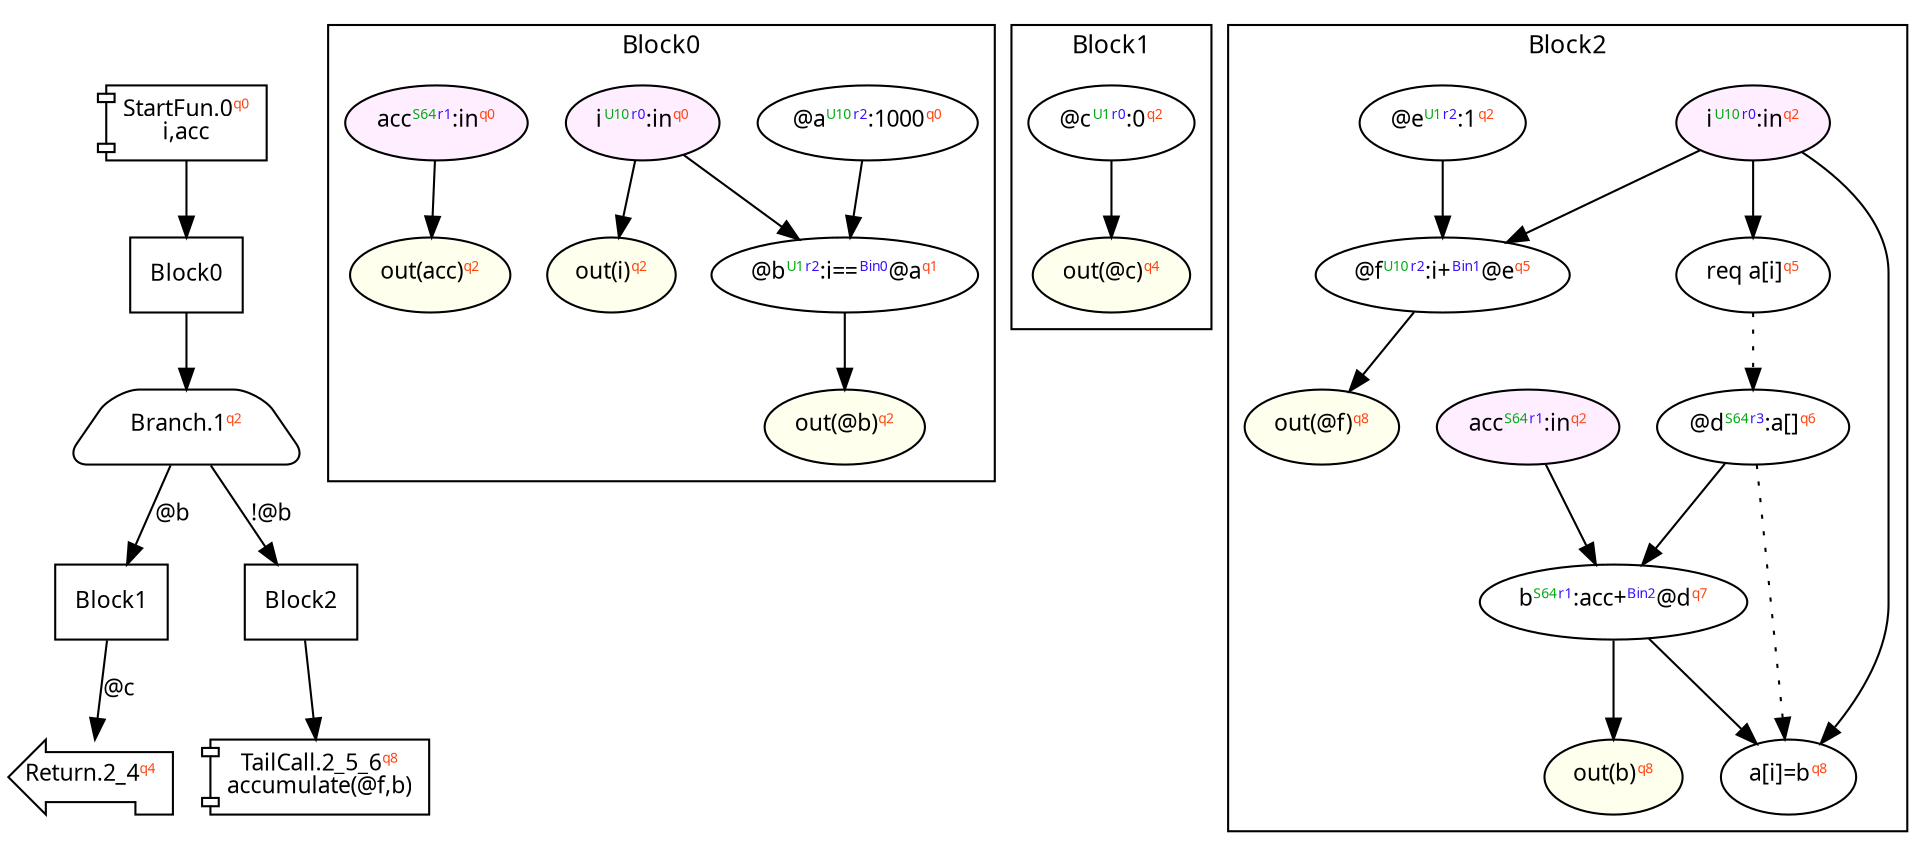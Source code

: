 digraph Program_ {
  graph [fontname = "Monaco", fontsize = 12, ranksep = 0.5];
  node [shape = box, fontname = "Monaco", fontsize = 11; colorscheme = pastel19];
  edge [fontname = "Monaco", fontsize = 11; colorscheme = pastel19];
  Jump0[label = <StartFun.0<font color="#ff4411" point-size="8"><sup>q0</sup></font><br/>i,acc>; shape = component];
  Jump0 -> Block0;
  Jump1[
    label = <Branch.1<font color="#ff4411" point-size="8"><sup>q2</sup></font>>;
    shape = trapezium; style = rounded;
  ];
  Block0 -> Jump1;
  Jump1 -> Block1 [label="@b"];
  Jump1 -> Block2 [label="!@b"];
  Jump2_4[label = <Return.2_4<font color="#ff4411" point-size="8"><sup>q4</sup></font>>; shape = lpromoter];
  Block1 -> Jump2_4 [label="@c"];
  Jump2_5_6[label = <TailCall.2_5_6<font color="#ff4411" point-size="8"><sup>q8</sup></font><br/>accumulate(@f,b)>; shape = component];
  Block2 -> Jump2_5_6;
  Block0 [label = "Block0"];
  Block1 [label = "Block1"];
  Block2 [label = "Block2"];
  subgraph cluster_dfg_Block0 {
    node [shape = oval];
    label = "Block0";
    0 [label=<@a<font color="#00aa11" point-size="8"><sup>U10</sup></font><font color="#3311ff" point-size="8"><sup>r2</sup></font>:1000<font color="#ff4411" point-size="8"><sup>q0</sup></font>>; ];
    20 [label=<out(@b)<font color="#ff4411" point-size="8"><sup>q2</sup></font>>; style="filled"; fillcolor="#ffffee";];
    1 [label=<@b<font color="#00aa11" point-size="8"><sup>U1</sup></font><font color="#3311ff" point-size="8"><sup>r2</sup></font>:i==<font color="#3311ff" point-size="8"><sup>Bin0</sup></font>@a<font color="#ff4411" point-size="8"><sup>q1</sup></font>>; ];
    17 [label=<i<font color="#00aa11" point-size="8"><sup>U10</sup></font><font color="#3311ff" point-size="8"><sup>r0</sup></font>:in<font color="#ff4411" point-size="8"><sup>q0</sup></font>>; style="filled"; fillcolor="#ffeeff";];
    18 [label=<out(acc)<font color="#ff4411" point-size="8"><sup>q2</sup></font>>; style="filled"; fillcolor="#ffffee";];
    16 [label=<acc<font color="#00aa11" point-size="8"><sup>S64</sup></font><font color="#3311ff" point-size="8"><sup>r1</sup></font>:in<font color="#ff4411" point-size="8"><sup>q0</sup></font>>; style="filled"; fillcolor="#ffeeff";];
    19 [label=<out(i)<font color="#ff4411" point-size="8"><sup>q2</sup></font>>; style="filled"; fillcolor="#ffffee";];
    0 -> 1;
    1 -> 20;
    16 -> 18;
    17 -> 1;
    17 -> 19;
  }
  subgraph cluster_dfg_Block1 {
    node [shape = oval];
    label = "Block1";
    2 [label=<@c<font color="#00aa11" point-size="8"><sup>U1</sup></font><font color="#3311ff" point-size="8"><sup>r0</sup></font>:0<font color="#ff4411" point-size="8"><sup>q2</sup></font>>; ];
    12 [label=<out(@c)<font color="#ff4411" point-size="8"><sup>q4</sup></font>>; style="filled"; fillcolor="#ffffee";];
    2 -> 12;
  }
  subgraph cluster_dfg_Block2 {
    node [shape = oval];
    label = "Block2";
    5 [label=<b<font color="#00aa11" point-size="8"><sup>S64</sup></font><font color="#3311ff" point-size="8"><sup>r1</sup></font>:acc+<font color="#3311ff" point-size="8"><sup>Bin2</sup></font>@d<font color="#ff4411" point-size="8"><sup>q7</sup></font>>; ];
    14 [label=<i<font color="#00aa11" point-size="8"><sup>U10</sup></font><font color="#3311ff" point-size="8"><sup>r0</sup></font>:in<font color="#ff4411" point-size="8"><sup>q2</sup></font>>; style="filled"; fillcolor="#ffeeff";];
    6 [label=<a[i]=b<font color="#ff4411" point-size="8"><sup>q8</sup></font>>; ];
    21 [label=<out(@f)<font color="#ff4411" point-size="8"><sup>q8</sup></font>>; style="filled"; fillcolor="#ffffee";];
    13 [label=<acc<font color="#00aa11" point-size="8"><sup>S64</sup></font><font color="#3311ff" point-size="8"><sup>r1</sup></font>:in<font color="#ff4411" point-size="8"><sup>q2</sup></font>>; style="filled"; fillcolor="#ffeeff";];
    22 [label=<out(b)<font color="#ff4411" point-size="8"><sup>q8</sup></font>>; style="filled"; fillcolor="#ffffee";];
    7 [label=<@e<font color="#00aa11" point-size="8"><sup>U1</sup></font><font color="#3311ff" point-size="8"><sup>r2</sup></font>:1<font color="#ff4411" point-size="8"><sup>q2</sup></font>>; ];
    3 [label=<req a[i]<font color="#ff4411" point-size="8"><sup>q5</sup></font>>; ];
    8 [label=<@f<font color="#00aa11" point-size="8"><sup>U10</sup></font><font color="#3311ff" point-size="8"><sup>r2</sup></font>:i+<font color="#3311ff" point-size="8"><sup>Bin1</sup></font>@e<font color="#ff4411" point-size="8"><sup>q5</sup></font>>; ];
    4 [label=<@d<font color="#00aa11" point-size="8"><sup>S64</sup></font><font color="#3311ff" point-size="8"><sup>r3</sup></font>:a[]<font color="#ff4411" point-size="8"><sup>q6</sup></font>>; ];
    4 -> 5;
    5 -> 6;
    5 -> 22;
    7 -> 8;
    8 -> 21;
    13 -> 5;
    14 -> 3;
    14 -> 6;
    14 -> 8;
    3 -> 4 [style = dotted];
    4 -> 6 [style = dotted];
  }
}
